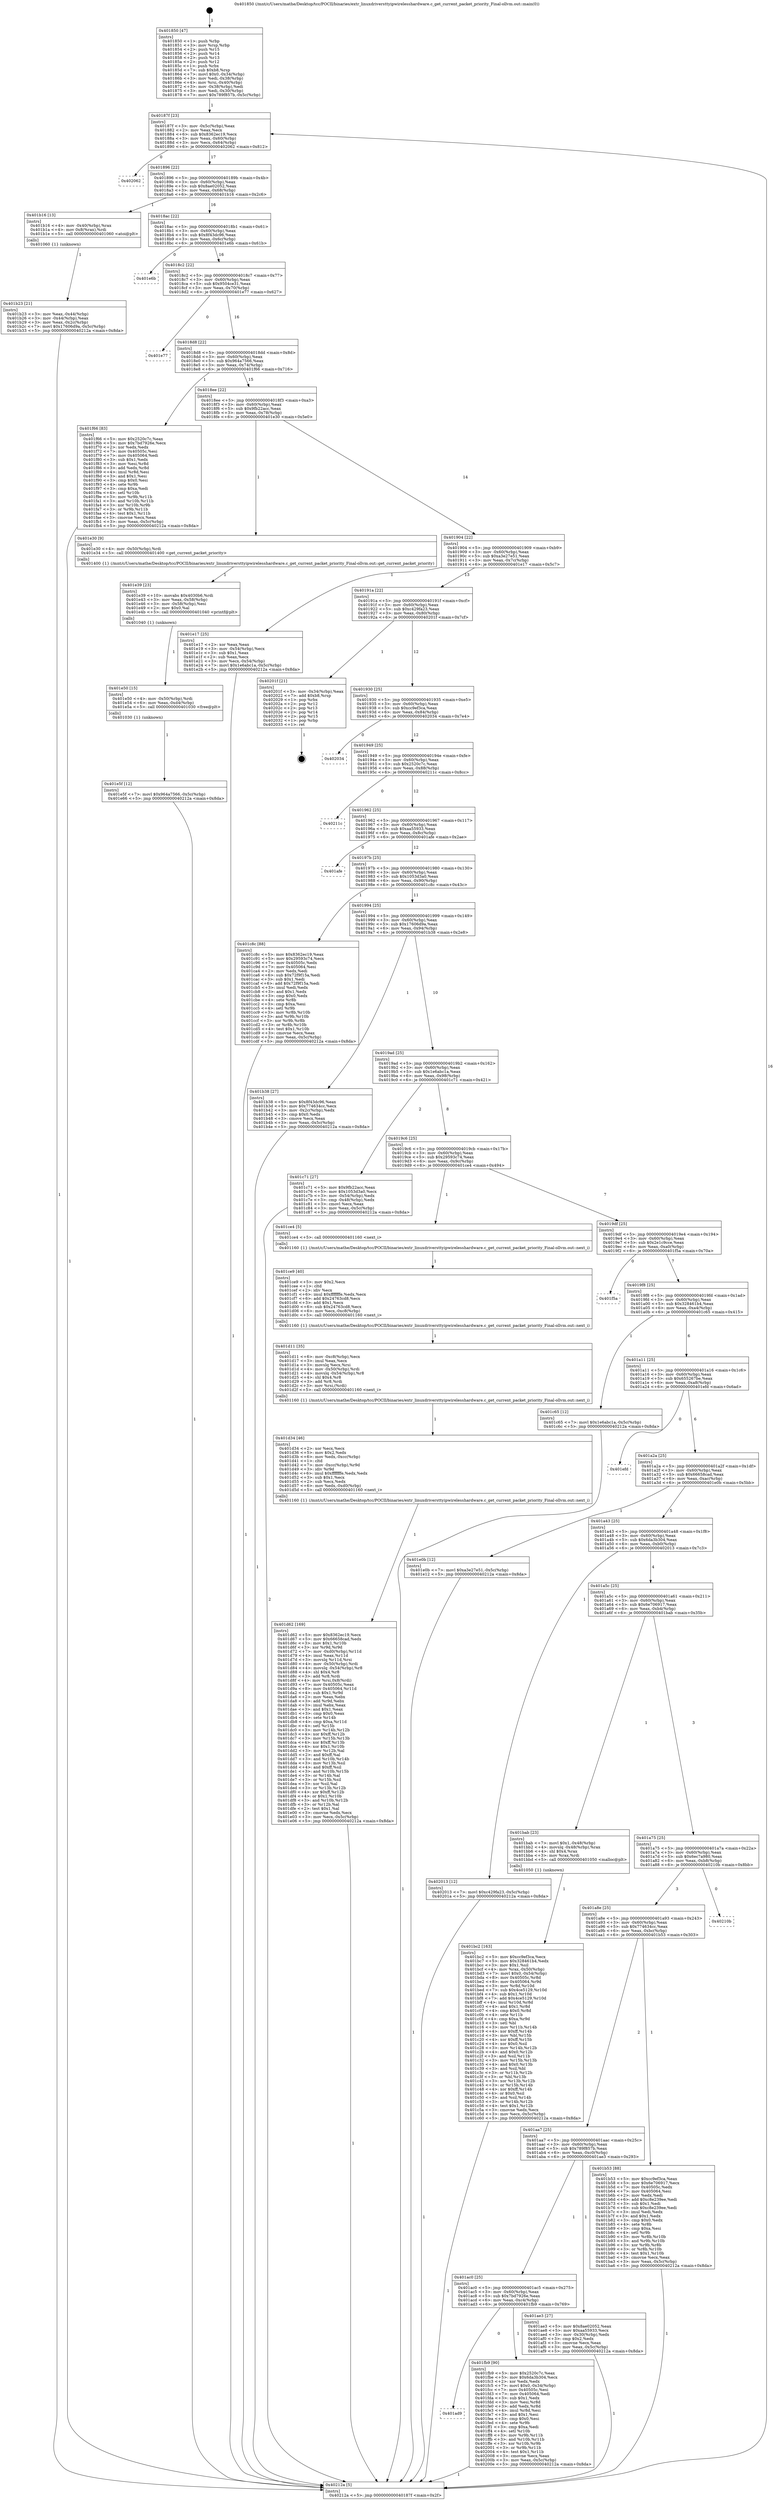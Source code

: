 digraph "0x401850" {
  label = "0x401850 (/mnt/c/Users/mathe/Desktop/tcc/POCII/binaries/extr_linuxdriversttyipwirelesshardware.c_get_current_packet_priority_Final-ollvm.out::main(0))"
  labelloc = "t"
  node[shape=record]

  Entry [label="",width=0.3,height=0.3,shape=circle,fillcolor=black,style=filled]
  "0x40187f" [label="{
     0x40187f [23]\l
     | [instrs]\l
     &nbsp;&nbsp;0x40187f \<+3\>: mov -0x5c(%rbp),%eax\l
     &nbsp;&nbsp;0x401882 \<+2\>: mov %eax,%ecx\l
     &nbsp;&nbsp;0x401884 \<+6\>: sub $0x8362ec19,%ecx\l
     &nbsp;&nbsp;0x40188a \<+3\>: mov %eax,-0x60(%rbp)\l
     &nbsp;&nbsp;0x40188d \<+3\>: mov %ecx,-0x64(%rbp)\l
     &nbsp;&nbsp;0x401890 \<+6\>: je 0000000000402062 \<main+0x812\>\l
  }"]
  "0x402062" [label="{
     0x402062\l
  }", style=dashed]
  "0x401896" [label="{
     0x401896 [22]\l
     | [instrs]\l
     &nbsp;&nbsp;0x401896 \<+5\>: jmp 000000000040189b \<main+0x4b\>\l
     &nbsp;&nbsp;0x40189b \<+3\>: mov -0x60(%rbp),%eax\l
     &nbsp;&nbsp;0x40189e \<+5\>: sub $0x8ae02052,%eax\l
     &nbsp;&nbsp;0x4018a3 \<+3\>: mov %eax,-0x68(%rbp)\l
     &nbsp;&nbsp;0x4018a6 \<+6\>: je 0000000000401b16 \<main+0x2c6\>\l
  }"]
  Exit [label="",width=0.3,height=0.3,shape=circle,fillcolor=black,style=filled,peripheries=2]
  "0x401b16" [label="{
     0x401b16 [13]\l
     | [instrs]\l
     &nbsp;&nbsp;0x401b16 \<+4\>: mov -0x40(%rbp),%rax\l
     &nbsp;&nbsp;0x401b1a \<+4\>: mov 0x8(%rax),%rdi\l
     &nbsp;&nbsp;0x401b1e \<+5\>: call 0000000000401060 \<atoi@plt\>\l
     | [calls]\l
     &nbsp;&nbsp;0x401060 \{1\} (unknown)\l
  }"]
  "0x4018ac" [label="{
     0x4018ac [22]\l
     | [instrs]\l
     &nbsp;&nbsp;0x4018ac \<+5\>: jmp 00000000004018b1 \<main+0x61\>\l
     &nbsp;&nbsp;0x4018b1 \<+3\>: mov -0x60(%rbp),%eax\l
     &nbsp;&nbsp;0x4018b4 \<+5\>: sub $0x8f43dc96,%eax\l
     &nbsp;&nbsp;0x4018b9 \<+3\>: mov %eax,-0x6c(%rbp)\l
     &nbsp;&nbsp;0x4018bc \<+6\>: je 0000000000401e6b \<main+0x61b\>\l
  }"]
  "0x401ad9" [label="{
     0x401ad9\l
  }", style=dashed]
  "0x401e6b" [label="{
     0x401e6b\l
  }", style=dashed]
  "0x4018c2" [label="{
     0x4018c2 [22]\l
     | [instrs]\l
     &nbsp;&nbsp;0x4018c2 \<+5\>: jmp 00000000004018c7 \<main+0x77\>\l
     &nbsp;&nbsp;0x4018c7 \<+3\>: mov -0x60(%rbp),%eax\l
     &nbsp;&nbsp;0x4018ca \<+5\>: sub $0x9504ce31,%eax\l
     &nbsp;&nbsp;0x4018cf \<+3\>: mov %eax,-0x70(%rbp)\l
     &nbsp;&nbsp;0x4018d2 \<+6\>: je 0000000000401e77 \<main+0x627\>\l
  }"]
  "0x401fb9" [label="{
     0x401fb9 [90]\l
     | [instrs]\l
     &nbsp;&nbsp;0x401fb9 \<+5\>: mov $0x2520c7c,%eax\l
     &nbsp;&nbsp;0x401fbe \<+5\>: mov $0x6da3b304,%ecx\l
     &nbsp;&nbsp;0x401fc3 \<+2\>: xor %edx,%edx\l
     &nbsp;&nbsp;0x401fc5 \<+7\>: movl $0x0,-0x34(%rbp)\l
     &nbsp;&nbsp;0x401fcc \<+7\>: mov 0x40505c,%esi\l
     &nbsp;&nbsp;0x401fd3 \<+7\>: mov 0x405064,%edi\l
     &nbsp;&nbsp;0x401fda \<+3\>: sub $0x1,%edx\l
     &nbsp;&nbsp;0x401fdd \<+3\>: mov %esi,%r8d\l
     &nbsp;&nbsp;0x401fe0 \<+3\>: add %edx,%r8d\l
     &nbsp;&nbsp;0x401fe3 \<+4\>: imul %r8d,%esi\l
     &nbsp;&nbsp;0x401fe7 \<+3\>: and $0x1,%esi\l
     &nbsp;&nbsp;0x401fea \<+3\>: cmp $0x0,%esi\l
     &nbsp;&nbsp;0x401fed \<+4\>: sete %r9b\l
     &nbsp;&nbsp;0x401ff1 \<+3\>: cmp $0xa,%edi\l
     &nbsp;&nbsp;0x401ff4 \<+4\>: setl %r10b\l
     &nbsp;&nbsp;0x401ff8 \<+3\>: mov %r9b,%r11b\l
     &nbsp;&nbsp;0x401ffb \<+3\>: and %r10b,%r11b\l
     &nbsp;&nbsp;0x401ffe \<+3\>: xor %r10b,%r9b\l
     &nbsp;&nbsp;0x402001 \<+3\>: or %r9b,%r11b\l
     &nbsp;&nbsp;0x402004 \<+4\>: test $0x1,%r11b\l
     &nbsp;&nbsp;0x402008 \<+3\>: cmovne %ecx,%eax\l
     &nbsp;&nbsp;0x40200b \<+3\>: mov %eax,-0x5c(%rbp)\l
     &nbsp;&nbsp;0x40200e \<+5\>: jmp 000000000040212a \<main+0x8da\>\l
  }"]
  "0x401e77" [label="{
     0x401e77\l
  }", style=dashed]
  "0x4018d8" [label="{
     0x4018d8 [22]\l
     | [instrs]\l
     &nbsp;&nbsp;0x4018d8 \<+5\>: jmp 00000000004018dd \<main+0x8d\>\l
     &nbsp;&nbsp;0x4018dd \<+3\>: mov -0x60(%rbp),%eax\l
     &nbsp;&nbsp;0x4018e0 \<+5\>: sub $0x964a7566,%eax\l
     &nbsp;&nbsp;0x4018e5 \<+3\>: mov %eax,-0x74(%rbp)\l
     &nbsp;&nbsp;0x4018e8 \<+6\>: je 0000000000401f66 \<main+0x716\>\l
  }"]
  "0x401e5f" [label="{
     0x401e5f [12]\l
     | [instrs]\l
     &nbsp;&nbsp;0x401e5f \<+7\>: movl $0x964a7566,-0x5c(%rbp)\l
     &nbsp;&nbsp;0x401e66 \<+5\>: jmp 000000000040212a \<main+0x8da\>\l
  }"]
  "0x401f66" [label="{
     0x401f66 [83]\l
     | [instrs]\l
     &nbsp;&nbsp;0x401f66 \<+5\>: mov $0x2520c7c,%eax\l
     &nbsp;&nbsp;0x401f6b \<+5\>: mov $0x7bd7926e,%ecx\l
     &nbsp;&nbsp;0x401f70 \<+2\>: xor %edx,%edx\l
     &nbsp;&nbsp;0x401f72 \<+7\>: mov 0x40505c,%esi\l
     &nbsp;&nbsp;0x401f79 \<+7\>: mov 0x405064,%edi\l
     &nbsp;&nbsp;0x401f80 \<+3\>: sub $0x1,%edx\l
     &nbsp;&nbsp;0x401f83 \<+3\>: mov %esi,%r8d\l
     &nbsp;&nbsp;0x401f86 \<+3\>: add %edx,%r8d\l
     &nbsp;&nbsp;0x401f89 \<+4\>: imul %r8d,%esi\l
     &nbsp;&nbsp;0x401f8d \<+3\>: and $0x1,%esi\l
     &nbsp;&nbsp;0x401f90 \<+3\>: cmp $0x0,%esi\l
     &nbsp;&nbsp;0x401f93 \<+4\>: sete %r9b\l
     &nbsp;&nbsp;0x401f97 \<+3\>: cmp $0xa,%edi\l
     &nbsp;&nbsp;0x401f9a \<+4\>: setl %r10b\l
     &nbsp;&nbsp;0x401f9e \<+3\>: mov %r9b,%r11b\l
     &nbsp;&nbsp;0x401fa1 \<+3\>: and %r10b,%r11b\l
     &nbsp;&nbsp;0x401fa4 \<+3\>: xor %r10b,%r9b\l
     &nbsp;&nbsp;0x401fa7 \<+3\>: or %r9b,%r11b\l
     &nbsp;&nbsp;0x401faa \<+4\>: test $0x1,%r11b\l
     &nbsp;&nbsp;0x401fae \<+3\>: cmovne %ecx,%eax\l
     &nbsp;&nbsp;0x401fb1 \<+3\>: mov %eax,-0x5c(%rbp)\l
     &nbsp;&nbsp;0x401fb4 \<+5\>: jmp 000000000040212a \<main+0x8da\>\l
  }"]
  "0x4018ee" [label="{
     0x4018ee [22]\l
     | [instrs]\l
     &nbsp;&nbsp;0x4018ee \<+5\>: jmp 00000000004018f3 \<main+0xa3\>\l
     &nbsp;&nbsp;0x4018f3 \<+3\>: mov -0x60(%rbp),%eax\l
     &nbsp;&nbsp;0x4018f6 \<+5\>: sub $0x9fb22acc,%eax\l
     &nbsp;&nbsp;0x4018fb \<+3\>: mov %eax,-0x78(%rbp)\l
     &nbsp;&nbsp;0x4018fe \<+6\>: je 0000000000401e30 \<main+0x5e0\>\l
  }"]
  "0x401e50" [label="{
     0x401e50 [15]\l
     | [instrs]\l
     &nbsp;&nbsp;0x401e50 \<+4\>: mov -0x50(%rbp),%rdi\l
     &nbsp;&nbsp;0x401e54 \<+6\>: mov %eax,-0xd4(%rbp)\l
     &nbsp;&nbsp;0x401e5a \<+5\>: call 0000000000401030 \<free@plt\>\l
     | [calls]\l
     &nbsp;&nbsp;0x401030 \{1\} (unknown)\l
  }"]
  "0x401e30" [label="{
     0x401e30 [9]\l
     | [instrs]\l
     &nbsp;&nbsp;0x401e30 \<+4\>: mov -0x50(%rbp),%rdi\l
     &nbsp;&nbsp;0x401e34 \<+5\>: call 0000000000401400 \<get_current_packet_priority\>\l
     | [calls]\l
     &nbsp;&nbsp;0x401400 \{1\} (/mnt/c/Users/mathe/Desktop/tcc/POCII/binaries/extr_linuxdriversttyipwirelesshardware.c_get_current_packet_priority_Final-ollvm.out::get_current_packet_priority)\l
  }"]
  "0x401904" [label="{
     0x401904 [22]\l
     | [instrs]\l
     &nbsp;&nbsp;0x401904 \<+5\>: jmp 0000000000401909 \<main+0xb9\>\l
     &nbsp;&nbsp;0x401909 \<+3\>: mov -0x60(%rbp),%eax\l
     &nbsp;&nbsp;0x40190c \<+5\>: sub $0xa3e27e51,%eax\l
     &nbsp;&nbsp;0x401911 \<+3\>: mov %eax,-0x7c(%rbp)\l
     &nbsp;&nbsp;0x401914 \<+6\>: je 0000000000401e17 \<main+0x5c7\>\l
  }"]
  "0x401e39" [label="{
     0x401e39 [23]\l
     | [instrs]\l
     &nbsp;&nbsp;0x401e39 \<+10\>: movabs $0x4030b6,%rdi\l
     &nbsp;&nbsp;0x401e43 \<+3\>: mov %eax,-0x58(%rbp)\l
     &nbsp;&nbsp;0x401e46 \<+3\>: mov -0x58(%rbp),%esi\l
     &nbsp;&nbsp;0x401e49 \<+2\>: mov $0x0,%al\l
     &nbsp;&nbsp;0x401e4b \<+5\>: call 0000000000401040 \<printf@plt\>\l
     | [calls]\l
     &nbsp;&nbsp;0x401040 \{1\} (unknown)\l
  }"]
  "0x401e17" [label="{
     0x401e17 [25]\l
     | [instrs]\l
     &nbsp;&nbsp;0x401e17 \<+2\>: xor %eax,%eax\l
     &nbsp;&nbsp;0x401e19 \<+3\>: mov -0x54(%rbp),%ecx\l
     &nbsp;&nbsp;0x401e1c \<+3\>: sub $0x1,%eax\l
     &nbsp;&nbsp;0x401e1f \<+2\>: sub %eax,%ecx\l
     &nbsp;&nbsp;0x401e21 \<+3\>: mov %ecx,-0x54(%rbp)\l
     &nbsp;&nbsp;0x401e24 \<+7\>: movl $0x1e6abc1a,-0x5c(%rbp)\l
     &nbsp;&nbsp;0x401e2b \<+5\>: jmp 000000000040212a \<main+0x8da\>\l
  }"]
  "0x40191a" [label="{
     0x40191a [22]\l
     | [instrs]\l
     &nbsp;&nbsp;0x40191a \<+5\>: jmp 000000000040191f \<main+0xcf\>\l
     &nbsp;&nbsp;0x40191f \<+3\>: mov -0x60(%rbp),%eax\l
     &nbsp;&nbsp;0x401922 \<+5\>: sub $0xc429fa23,%eax\l
     &nbsp;&nbsp;0x401927 \<+3\>: mov %eax,-0x80(%rbp)\l
     &nbsp;&nbsp;0x40192a \<+6\>: je 000000000040201f \<main+0x7cf\>\l
  }"]
  "0x401d62" [label="{
     0x401d62 [169]\l
     | [instrs]\l
     &nbsp;&nbsp;0x401d62 \<+5\>: mov $0x8362ec19,%ecx\l
     &nbsp;&nbsp;0x401d67 \<+5\>: mov $0x66658cad,%edx\l
     &nbsp;&nbsp;0x401d6c \<+3\>: mov $0x1,%r10b\l
     &nbsp;&nbsp;0x401d6f \<+3\>: xor %r9d,%r9d\l
     &nbsp;&nbsp;0x401d72 \<+7\>: mov -0xd0(%rbp),%r11d\l
     &nbsp;&nbsp;0x401d79 \<+4\>: imul %eax,%r11d\l
     &nbsp;&nbsp;0x401d7d \<+3\>: movslq %r11d,%rsi\l
     &nbsp;&nbsp;0x401d80 \<+4\>: mov -0x50(%rbp),%rdi\l
     &nbsp;&nbsp;0x401d84 \<+4\>: movslq -0x54(%rbp),%r8\l
     &nbsp;&nbsp;0x401d88 \<+4\>: shl $0x4,%r8\l
     &nbsp;&nbsp;0x401d8c \<+3\>: add %r8,%rdi\l
     &nbsp;&nbsp;0x401d8f \<+4\>: mov %rsi,0x8(%rdi)\l
     &nbsp;&nbsp;0x401d93 \<+7\>: mov 0x40505c,%eax\l
     &nbsp;&nbsp;0x401d9a \<+8\>: mov 0x405064,%r11d\l
     &nbsp;&nbsp;0x401da2 \<+4\>: sub $0x1,%r9d\l
     &nbsp;&nbsp;0x401da6 \<+2\>: mov %eax,%ebx\l
     &nbsp;&nbsp;0x401da8 \<+3\>: add %r9d,%ebx\l
     &nbsp;&nbsp;0x401dab \<+3\>: imul %ebx,%eax\l
     &nbsp;&nbsp;0x401dae \<+3\>: and $0x1,%eax\l
     &nbsp;&nbsp;0x401db1 \<+3\>: cmp $0x0,%eax\l
     &nbsp;&nbsp;0x401db4 \<+4\>: sete %r14b\l
     &nbsp;&nbsp;0x401db8 \<+4\>: cmp $0xa,%r11d\l
     &nbsp;&nbsp;0x401dbc \<+4\>: setl %r15b\l
     &nbsp;&nbsp;0x401dc0 \<+3\>: mov %r14b,%r12b\l
     &nbsp;&nbsp;0x401dc3 \<+4\>: xor $0xff,%r12b\l
     &nbsp;&nbsp;0x401dc7 \<+3\>: mov %r15b,%r13b\l
     &nbsp;&nbsp;0x401dca \<+4\>: xor $0xff,%r13b\l
     &nbsp;&nbsp;0x401dce \<+4\>: xor $0x1,%r10b\l
     &nbsp;&nbsp;0x401dd2 \<+3\>: mov %r12b,%al\l
     &nbsp;&nbsp;0x401dd5 \<+2\>: and $0xff,%al\l
     &nbsp;&nbsp;0x401dd7 \<+3\>: and %r10b,%r14b\l
     &nbsp;&nbsp;0x401dda \<+3\>: mov %r13b,%sil\l
     &nbsp;&nbsp;0x401ddd \<+4\>: and $0xff,%sil\l
     &nbsp;&nbsp;0x401de1 \<+3\>: and %r10b,%r15b\l
     &nbsp;&nbsp;0x401de4 \<+3\>: or %r14b,%al\l
     &nbsp;&nbsp;0x401de7 \<+3\>: or %r15b,%sil\l
     &nbsp;&nbsp;0x401dea \<+3\>: xor %sil,%al\l
     &nbsp;&nbsp;0x401ded \<+3\>: or %r13b,%r12b\l
     &nbsp;&nbsp;0x401df0 \<+4\>: xor $0xff,%r12b\l
     &nbsp;&nbsp;0x401df4 \<+4\>: or $0x1,%r10b\l
     &nbsp;&nbsp;0x401df8 \<+3\>: and %r10b,%r12b\l
     &nbsp;&nbsp;0x401dfb \<+3\>: or %r12b,%al\l
     &nbsp;&nbsp;0x401dfe \<+2\>: test $0x1,%al\l
     &nbsp;&nbsp;0x401e00 \<+3\>: cmovne %edx,%ecx\l
     &nbsp;&nbsp;0x401e03 \<+3\>: mov %ecx,-0x5c(%rbp)\l
     &nbsp;&nbsp;0x401e06 \<+5\>: jmp 000000000040212a \<main+0x8da\>\l
  }"]
  "0x40201f" [label="{
     0x40201f [21]\l
     | [instrs]\l
     &nbsp;&nbsp;0x40201f \<+3\>: mov -0x34(%rbp),%eax\l
     &nbsp;&nbsp;0x402022 \<+7\>: add $0xb8,%rsp\l
     &nbsp;&nbsp;0x402029 \<+1\>: pop %rbx\l
     &nbsp;&nbsp;0x40202a \<+2\>: pop %r12\l
     &nbsp;&nbsp;0x40202c \<+2\>: pop %r13\l
     &nbsp;&nbsp;0x40202e \<+2\>: pop %r14\l
     &nbsp;&nbsp;0x402030 \<+2\>: pop %r15\l
     &nbsp;&nbsp;0x402032 \<+1\>: pop %rbp\l
     &nbsp;&nbsp;0x402033 \<+1\>: ret\l
  }"]
  "0x401930" [label="{
     0x401930 [25]\l
     | [instrs]\l
     &nbsp;&nbsp;0x401930 \<+5\>: jmp 0000000000401935 \<main+0xe5\>\l
     &nbsp;&nbsp;0x401935 \<+3\>: mov -0x60(%rbp),%eax\l
     &nbsp;&nbsp;0x401938 \<+5\>: sub $0xcc9ef3ca,%eax\l
     &nbsp;&nbsp;0x40193d \<+6\>: mov %eax,-0x84(%rbp)\l
     &nbsp;&nbsp;0x401943 \<+6\>: je 0000000000402034 \<main+0x7e4\>\l
  }"]
  "0x401d34" [label="{
     0x401d34 [46]\l
     | [instrs]\l
     &nbsp;&nbsp;0x401d34 \<+2\>: xor %ecx,%ecx\l
     &nbsp;&nbsp;0x401d36 \<+5\>: mov $0x2,%edx\l
     &nbsp;&nbsp;0x401d3b \<+6\>: mov %edx,-0xcc(%rbp)\l
     &nbsp;&nbsp;0x401d41 \<+1\>: cltd\l
     &nbsp;&nbsp;0x401d42 \<+7\>: mov -0xcc(%rbp),%r9d\l
     &nbsp;&nbsp;0x401d49 \<+3\>: idiv %r9d\l
     &nbsp;&nbsp;0x401d4c \<+6\>: imul $0xfffffffe,%edx,%edx\l
     &nbsp;&nbsp;0x401d52 \<+3\>: sub $0x1,%ecx\l
     &nbsp;&nbsp;0x401d55 \<+2\>: sub %ecx,%edx\l
     &nbsp;&nbsp;0x401d57 \<+6\>: mov %edx,-0xd0(%rbp)\l
     &nbsp;&nbsp;0x401d5d \<+5\>: call 0000000000401160 \<next_i\>\l
     | [calls]\l
     &nbsp;&nbsp;0x401160 \{1\} (/mnt/c/Users/mathe/Desktop/tcc/POCII/binaries/extr_linuxdriversttyipwirelesshardware.c_get_current_packet_priority_Final-ollvm.out::next_i)\l
  }"]
  "0x402034" [label="{
     0x402034\l
  }", style=dashed]
  "0x401949" [label="{
     0x401949 [25]\l
     | [instrs]\l
     &nbsp;&nbsp;0x401949 \<+5\>: jmp 000000000040194e \<main+0xfe\>\l
     &nbsp;&nbsp;0x40194e \<+3\>: mov -0x60(%rbp),%eax\l
     &nbsp;&nbsp;0x401951 \<+5\>: sub $0x2520c7c,%eax\l
     &nbsp;&nbsp;0x401956 \<+6\>: mov %eax,-0x88(%rbp)\l
     &nbsp;&nbsp;0x40195c \<+6\>: je 000000000040211c \<main+0x8cc\>\l
  }"]
  "0x401d11" [label="{
     0x401d11 [35]\l
     | [instrs]\l
     &nbsp;&nbsp;0x401d11 \<+6\>: mov -0xc8(%rbp),%ecx\l
     &nbsp;&nbsp;0x401d17 \<+3\>: imul %eax,%ecx\l
     &nbsp;&nbsp;0x401d1a \<+3\>: movslq %ecx,%rsi\l
     &nbsp;&nbsp;0x401d1d \<+4\>: mov -0x50(%rbp),%rdi\l
     &nbsp;&nbsp;0x401d21 \<+4\>: movslq -0x54(%rbp),%r8\l
     &nbsp;&nbsp;0x401d25 \<+4\>: shl $0x4,%r8\l
     &nbsp;&nbsp;0x401d29 \<+3\>: add %r8,%rdi\l
     &nbsp;&nbsp;0x401d2c \<+3\>: mov %rsi,(%rdi)\l
     &nbsp;&nbsp;0x401d2f \<+5\>: call 0000000000401160 \<next_i\>\l
     | [calls]\l
     &nbsp;&nbsp;0x401160 \{1\} (/mnt/c/Users/mathe/Desktop/tcc/POCII/binaries/extr_linuxdriversttyipwirelesshardware.c_get_current_packet_priority_Final-ollvm.out::next_i)\l
  }"]
  "0x40211c" [label="{
     0x40211c\l
  }", style=dashed]
  "0x401962" [label="{
     0x401962 [25]\l
     | [instrs]\l
     &nbsp;&nbsp;0x401962 \<+5\>: jmp 0000000000401967 \<main+0x117\>\l
     &nbsp;&nbsp;0x401967 \<+3\>: mov -0x60(%rbp),%eax\l
     &nbsp;&nbsp;0x40196a \<+5\>: sub $0xaa55933,%eax\l
     &nbsp;&nbsp;0x40196f \<+6\>: mov %eax,-0x8c(%rbp)\l
     &nbsp;&nbsp;0x401975 \<+6\>: je 0000000000401afe \<main+0x2ae\>\l
  }"]
  "0x401ce9" [label="{
     0x401ce9 [40]\l
     | [instrs]\l
     &nbsp;&nbsp;0x401ce9 \<+5\>: mov $0x2,%ecx\l
     &nbsp;&nbsp;0x401cee \<+1\>: cltd\l
     &nbsp;&nbsp;0x401cef \<+2\>: idiv %ecx\l
     &nbsp;&nbsp;0x401cf1 \<+6\>: imul $0xfffffffe,%edx,%ecx\l
     &nbsp;&nbsp;0x401cf7 \<+6\>: add $0x24763cd8,%ecx\l
     &nbsp;&nbsp;0x401cfd \<+3\>: add $0x1,%ecx\l
     &nbsp;&nbsp;0x401d00 \<+6\>: sub $0x24763cd8,%ecx\l
     &nbsp;&nbsp;0x401d06 \<+6\>: mov %ecx,-0xc8(%rbp)\l
     &nbsp;&nbsp;0x401d0c \<+5\>: call 0000000000401160 \<next_i\>\l
     | [calls]\l
     &nbsp;&nbsp;0x401160 \{1\} (/mnt/c/Users/mathe/Desktop/tcc/POCII/binaries/extr_linuxdriversttyipwirelesshardware.c_get_current_packet_priority_Final-ollvm.out::next_i)\l
  }"]
  "0x401afe" [label="{
     0x401afe\l
  }", style=dashed]
  "0x40197b" [label="{
     0x40197b [25]\l
     | [instrs]\l
     &nbsp;&nbsp;0x40197b \<+5\>: jmp 0000000000401980 \<main+0x130\>\l
     &nbsp;&nbsp;0x401980 \<+3\>: mov -0x60(%rbp),%eax\l
     &nbsp;&nbsp;0x401983 \<+5\>: sub $0x1053d3a0,%eax\l
     &nbsp;&nbsp;0x401988 \<+6\>: mov %eax,-0x90(%rbp)\l
     &nbsp;&nbsp;0x40198e \<+6\>: je 0000000000401c8c \<main+0x43c\>\l
  }"]
  "0x401bc2" [label="{
     0x401bc2 [163]\l
     | [instrs]\l
     &nbsp;&nbsp;0x401bc2 \<+5\>: mov $0xcc9ef3ca,%ecx\l
     &nbsp;&nbsp;0x401bc7 \<+5\>: mov $0x328461b4,%edx\l
     &nbsp;&nbsp;0x401bcc \<+3\>: mov $0x1,%sil\l
     &nbsp;&nbsp;0x401bcf \<+4\>: mov %rax,-0x50(%rbp)\l
     &nbsp;&nbsp;0x401bd3 \<+7\>: movl $0x0,-0x54(%rbp)\l
     &nbsp;&nbsp;0x401bda \<+8\>: mov 0x40505c,%r8d\l
     &nbsp;&nbsp;0x401be2 \<+8\>: mov 0x405064,%r9d\l
     &nbsp;&nbsp;0x401bea \<+3\>: mov %r8d,%r10d\l
     &nbsp;&nbsp;0x401bed \<+7\>: sub $0x4ce5129,%r10d\l
     &nbsp;&nbsp;0x401bf4 \<+4\>: sub $0x1,%r10d\l
     &nbsp;&nbsp;0x401bf8 \<+7\>: add $0x4ce5129,%r10d\l
     &nbsp;&nbsp;0x401bff \<+4\>: imul %r10d,%r8d\l
     &nbsp;&nbsp;0x401c03 \<+4\>: and $0x1,%r8d\l
     &nbsp;&nbsp;0x401c07 \<+4\>: cmp $0x0,%r8d\l
     &nbsp;&nbsp;0x401c0b \<+4\>: sete %r11b\l
     &nbsp;&nbsp;0x401c0f \<+4\>: cmp $0xa,%r9d\l
     &nbsp;&nbsp;0x401c13 \<+3\>: setl %bl\l
     &nbsp;&nbsp;0x401c16 \<+3\>: mov %r11b,%r14b\l
     &nbsp;&nbsp;0x401c19 \<+4\>: xor $0xff,%r14b\l
     &nbsp;&nbsp;0x401c1d \<+3\>: mov %bl,%r15b\l
     &nbsp;&nbsp;0x401c20 \<+4\>: xor $0xff,%r15b\l
     &nbsp;&nbsp;0x401c24 \<+4\>: xor $0x0,%sil\l
     &nbsp;&nbsp;0x401c28 \<+3\>: mov %r14b,%r12b\l
     &nbsp;&nbsp;0x401c2b \<+4\>: and $0x0,%r12b\l
     &nbsp;&nbsp;0x401c2f \<+3\>: and %sil,%r11b\l
     &nbsp;&nbsp;0x401c32 \<+3\>: mov %r15b,%r13b\l
     &nbsp;&nbsp;0x401c35 \<+4\>: and $0x0,%r13b\l
     &nbsp;&nbsp;0x401c39 \<+3\>: and %sil,%bl\l
     &nbsp;&nbsp;0x401c3c \<+3\>: or %r11b,%r12b\l
     &nbsp;&nbsp;0x401c3f \<+3\>: or %bl,%r13b\l
     &nbsp;&nbsp;0x401c42 \<+3\>: xor %r13b,%r12b\l
     &nbsp;&nbsp;0x401c45 \<+3\>: or %r15b,%r14b\l
     &nbsp;&nbsp;0x401c48 \<+4\>: xor $0xff,%r14b\l
     &nbsp;&nbsp;0x401c4c \<+4\>: or $0x0,%sil\l
     &nbsp;&nbsp;0x401c50 \<+3\>: and %sil,%r14b\l
     &nbsp;&nbsp;0x401c53 \<+3\>: or %r14b,%r12b\l
     &nbsp;&nbsp;0x401c56 \<+4\>: test $0x1,%r12b\l
     &nbsp;&nbsp;0x401c5a \<+3\>: cmovne %edx,%ecx\l
     &nbsp;&nbsp;0x401c5d \<+3\>: mov %ecx,-0x5c(%rbp)\l
     &nbsp;&nbsp;0x401c60 \<+5\>: jmp 000000000040212a \<main+0x8da\>\l
  }"]
  "0x401c8c" [label="{
     0x401c8c [88]\l
     | [instrs]\l
     &nbsp;&nbsp;0x401c8c \<+5\>: mov $0x8362ec19,%eax\l
     &nbsp;&nbsp;0x401c91 \<+5\>: mov $0x29593c74,%ecx\l
     &nbsp;&nbsp;0x401c96 \<+7\>: mov 0x40505c,%edx\l
     &nbsp;&nbsp;0x401c9d \<+7\>: mov 0x405064,%esi\l
     &nbsp;&nbsp;0x401ca4 \<+2\>: mov %edx,%edi\l
     &nbsp;&nbsp;0x401ca6 \<+6\>: sub $0x72f9f15a,%edi\l
     &nbsp;&nbsp;0x401cac \<+3\>: sub $0x1,%edi\l
     &nbsp;&nbsp;0x401caf \<+6\>: add $0x72f9f15a,%edi\l
     &nbsp;&nbsp;0x401cb5 \<+3\>: imul %edi,%edx\l
     &nbsp;&nbsp;0x401cb8 \<+3\>: and $0x1,%edx\l
     &nbsp;&nbsp;0x401cbb \<+3\>: cmp $0x0,%edx\l
     &nbsp;&nbsp;0x401cbe \<+4\>: sete %r8b\l
     &nbsp;&nbsp;0x401cc2 \<+3\>: cmp $0xa,%esi\l
     &nbsp;&nbsp;0x401cc5 \<+4\>: setl %r9b\l
     &nbsp;&nbsp;0x401cc9 \<+3\>: mov %r8b,%r10b\l
     &nbsp;&nbsp;0x401ccc \<+3\>: and %r9b,%r10b\l
     &nbsp;&nbsp;0x401ccf \<+3\>: xor %r9b,%r8b\l
     &nbsp;&nbsp;0x401cd2 \<+3\>: or %r8b,%r10b\l
     &nbsp;&nbsp;0x401cd5 \<+4\>: test $0x1,%r10b\l
     &nbsp;&nbsp;0x401cd9 \<+3\>: cmovne %ecx,%eax\l
     &nbsp;&nbsp;0x401cdc \<+3\>: mov %eax,-0x5c(%rbp)\l
     &nbsp;&nbsp;0x401cdf \<+5\>: jmp 000000000040212a \<main+0x8da\>\l
  }"]
  "0x401994" [label="{
     0x401994 [25]\l
     | [instrs]\l
     &nbsp;&nbsp;0x401994 \<+5\>: jmp 0000000000401999 \<main+0x149\>\l
     &nbsp;&nbsp;0x401999 \<+3\>: mov -0x60(%rbp),%eax\l
     &nbsp;&nbsp;0x40199c \<+5\>: sub $0x17606d9a,%eax\l
     &nbsp;&nbsp;0x4019a1 \<+6\>: mov %eax,-0x94(%rbp)\l
     &nbsp;&nbsp;0x4019a7 \<+6\>: je 0000000000401b38 \<main+0x2e8\>\l
  }"]
  "0x401b23" [label="{
     0x401b23 [21]\l
     | [instrs]\l
     &nbsp;&nbsp;0x401b23 \<+3\>: mov %eax,-0x44(%rbp)\l
     &nbsp;&nbsp;0x401b26 \<+3\>: mov -0x44(%rbp),%eax\l
     &nbsp;&nbsp;0x401b29 \<+3\>: mov %eax,-0x2c(%rbp)\l
     &nbsp;&nbsp;0x401b2c \<+7\>: movl $0x17606d9a,-0x5c(%rbp)\l
     &nbsp;&nbsp;0x401b33 \<+5\>: jmp 000000000040212a \<main+0x8da\>\l
  }"]
  "0x401b38" [label="{
     0x401b38 [27]\l
     | [instrs]\l
     &nbsp;&nbsp;0x401b38 \<+5\>: mov $0x8f43dc96,%eax\l
     &nbsp;&nbsp;0x401b3d \<+5\>: mov $0x774634cc,%ecx\l
     &nbsp;&nbsp;0x401b42 \<+3\>: mov -0x2c(%rbp),%edx\l
     &nbsp;&nbsp;0x401b45 \<+3\>: cmp $0x0,%edx\l
     &nbsp;&nbsp;0x401b48 \<+3\>: cmove %ecx,%eax\l
     &nbsp;&nbsp;0x401b4b \<+3\>: mov %eax,-0x5c(%rbp)\l
     &nbsp;&nbsp;0x401b4e \<+5\>: jmp 000000000040212a \<main+0x8da\>\l
  }"]
  "0x4019ad" [label="{
     0x4019ad [25]\l
     | [instrs]\l
     &nbsp;&nbsp;0x4019ad \<+5\>: jmp 00000000004019b2 \<main+0x162\>\l
     &nbsp;&nbsp;0x4019b2 \<+3\>: mov -0x60(%rbp),%eax\l
     &nbsp;&nbsp;0x4019b5 \<+5\>: sub $0x1e6abc1a,%eax\l
     &nbsp;&nbsp;0x4019ba \<+6\>: mov %eax,-0x98(%rbp)\l
     &nbsp;&nbsp;0x4019c0 \<+6\>: je 0000000000401c71 \<main+0x421\>\l
  }"]
  "0x401850" [label="{
     0x401850 [47]\l
     | [instrs]\l
     &nbsp;&nbsp;0x401850 \<+1\>: push %rbp\l
     &nbsp;&nbsp;0x401851 \<+3\>: mov %rsp,%rbp\l
     &nbsp;&nbsp;0x401854 \<+2\>: push %r15\l
     &nbsp;&nbsp;0x401856 \<+2\>: push %r14\l
     &nbsp;&nbsp;0x401858 \<+2\>: push %r13\l
     &nbsp;&nbsp;0x40185a \<+2\>: push %r12\l
     &nbsp;&nbsp;0x40185c \<+1\>: push %rbx\l
     &nbsp;&nbsp;0x40185d \<+7\>: sub $0xb8,%rsp\l
     &nbsp;&nbsp;0x401864 \<+7\>: movl $0x0,-0x34(%rbp)\l
     &nbsp;&nbsp;0x40186b \<+3\>: mov %edi,-0x38(%rbp)\l
     &nbsp;&nbsp;0x40186e \<+4\>: mov %rsi,-0x40(%rbp)\l
     &nbsp;&nbsp;0x401872 \<+3\>: mov -0x38(%rbp),%edi\l
     &nbsp;&nbsp;0x401875 \<+3\>: mov %edi,-0x30(%rbp)\l
     &nbsp;&nbsp;0x401878 \<+7\>: movl $0x789f857b,-0x5c(%rbp)\l
  }"]
  "0x401c71" [label="{
     0x401c71 [27]\l
     | [instrs]\l
     &nbsp;&nbsp;0x401c71 \<+5\>: mov $0x9fb22acc,%eax\l
     &nbsp;&nbsp;0x401c76 \<+5\>: mov $0x1053d3a0,%ecx\l
     &nbsp;&nbsp;0x401c7b \<+3\>: mov -0x54(%rbp),%edx\l
     &nbsp;&nbsp;0x401c7e \<+3\>: cmp -0x48(%rbp),%edx\l
     &nbsp;&nbsp;0x401c81 \<+3\>: cmovl %ecx,%eax\l
     &nbsp;&nbsp;0x401c84 \<+3\>: mov %eax,-0x5c(%rbp)\l
     &nbsp;&nbsp;0x401c87 \<+5\>: jmp 000000000040212a \<main+0x8da\>\l
  }"]
  "0x4019c6" [label="{
     0x4019c6 [25]\l
     | [instrs]\l
     &nbsp;&nbsp;0x4019c6 \<+5\>: jmp 00000000004019cb \<main+0x17b\>\l
     &nbsp;&nbsp;0x4019cb \<+3\>: mov -0x60(%rbp),%eax\l
     &nbsp;&nbsp;0x4019ce \<+5\>: sub $0x29593c74,%eax\l
     &nbsp;&nbsp;0x4019d3 \<+6\>: mov %eax,-0x9c(%rbp)\l
     &nbsp;&nbsp;0x4019d9 \<+6\>: je 0000000000401ce4 \<main+0x494\>\l
  }"]
  "0x40212a" [label="{
     0x40212a [5]\l
     | [instrs]\l
     &nbsp;&nbsp;0x40212a \<+5\>: jmp 000000000040187f \<main+0x2f\>\l
  }"]
  "0x401ce4" [label="{
     0x401ce4 [5]\l
     | [instrs]\l
     &nbsp;&nbsp;0x401ce4 \<+5\>: call 0000000000401160 \<next_i\>\l
     | [calls]\l
     &nbsp;&nbsp;0x401160 \{1\} (/mnt/c/Users/mathe/Desktop/tcc/POCII/binaries/extr_linuxdriversttyipwirelesshardware.c_get_current_packet_priority_Final-ollvm.out::next_i)\l
  }"]
  "0x4019df" [label="{
     0x4019df [25]\l
     | [instrs]\l
     &nbsp;&nbsp;0x4019df \<+5\>: jmp 00000000004019e4 \<main+0x194\>\l
     &nbsp;&nbsp;0x4019e4 \<+3\>: mov -0x60(%rbp),%eax\l
     &nbsp;&nbsp;0x4019e7 \<+5\>: sub $0x2e1c9cce,%eax\l
     &nbsp;&nbsp;0x4019ec \<+6\>: mov %eax,-0xa0(%rbp)\l
     &nbsp;&nbsp;0x4019f2 \<+6\>: je 0000000000401f5a \<main+0x70a\>\l
  }"]
  "0x401ac0" [label="{
     0x401ac0 [25]\l
     | [instrs]\l
     &nbsp;&nbsp;0x401ac0 \<+5\>: jmp 0000000000401ac5 \<main+0x275\>\l
     &nbsp;&nbsp;0x401ac5 \<+3\>: mov -0x60(%rbp),%eax\l
     &nbsp;&nbsp;0x401ac8 \<+5\>: sub $0x7bd7926e,%eax\l
     &nbsp;&nbsp;0x401acd \<+6\>: mov %eax,-0xc4(%rbp)\l
     &nbsp;&nbsp;0x401ad3 \<+6\>: je 0000000000401fb9 \<main+0x769\>\l
  }"]
  "0x401f5a" [label="{
     0x401f5a\l
  }", style=dashed]
  "0x4019f8" [label="{
     0x4019f8 [25]\l
     | [instrs]\l
     &nbsp;&nbsp;0x4019f8 \<+5\>: jmp 00000000004019fd \<main+0x1ad\>\l
     &nbsp;&nbsp;0x4019fd \<+3\>: mov -0x60(%rbp),%eax\l
     &nbsp;&nbsp;0x401a00 \<+5\>: sub $0x328461b4,%eax\l
     &nbsp;&nbsp;0x401a05 \<+6\>: mov %eax,-0xa4(%rbp)\l
     &nbsp;&nbsp;0x401a0b \<+6\>: je 0000000000401c65 \<main+0x415\>\l
  }"]
  "0x401ae3" [label="{
     0x401ae3 [27]\l
     | [instrs]\l
     &nbsp;&nbsp;0x401ae3 \<+5\>: mov $0x8ae02052,%eax\l
     &nbsp;&nbsp;0x401ae8 \<+5\>: mov $0xaa55933,%ecx\l
     &nbsp;&nbsp;0x401aed \<+3\>: mov -0x30(%rbp),%edx\l
     &nbsp;&nbsp;0x401af0 \<+3\>: cmp $0x2,%edx\l
     &nbsp;&nbsp;0x401af3 \<+3\>: cmovne %ecx,%eax\l
     &nbsp;&nbsp;0x401af6 \<+3\>: mov %eax,-0x5c(%rbp)\l
     &nbsp;&nbsp;0x401af9 \<+5\>: jmp 000000000040212a \<main+0x8da\>\l
  }"]
  "0x401c65" [label="{
     0x401c65 [12]\l
     | [instrs]\l
     &nbsp;&nbsp;0x401c65 \<+7\>: movl $0x1e6abc1a,-0x5c(%rbp)\l
     &nbsp;&nbsp;0x401c6c \<+5\>: jmp 000000000040212a \<main+0x8da\>\l
  }"]
  "0x401a11" [label="{
     0x401a11 [25]\l
     | [instrs]\l
     &nbsp;&nbsp;0x401a11 \<+5\>: jmp 0000000000401a16 \<main+0x1c6\>\l
     &nbsp;&nbsp;0x401a16 \<+3\>: mov -0x60(%rbp),%eax\l
     &nbsp;&nbsp;0x401a19 \<+5\>: sub $0x655267be,%eax\l
     &nbsp;&nbsp;0x401a1e \<+6\>: mov %eax,-0xa8(%rbp)\l
     &nbsp;&nbsp;0x401a24 \<+6\>: je 0000000000401efd \<main+0x6ad\>\l
  }"]
  "0x401aa7" [label="{
     0x401aa7 [25]\l
     | [instrs]\l
     &nbsp;&nbsp;0x401aa7 \<+5\>: jmp 0000000000401aac \<main+0x25c\>\l
     &nbsp;&nbsp;0x401aac \<+3\>: mov -0x60(%rbp),%eax\l
     &nbsp;&nbsp;0x401aaf \<+5\>: sub $0x789f857b,%eax\l
     &nbsp;&nbsp;0x401ab4 \<+6\>: mov %eax,-0xc0(%rbp)\l
     &nbsp;&nbsp;0x401aba \<+6\>: je 0000000000401ae3 \<main+0x293\>\l
  }"]
  "0x401efd" [label="{
     0x401efd\l
  }", style=dashed]
  "0x401a2a" [label="{
     0x401a2a [25]\l
     | [instrs]\l
     &nbsp;&nbsp;0x401a2a \<+5\>: jmp 0000000000401a2f \<main+0x1df\>\l
     &nbsp;&nbsp;0x401a2f \<+3\>: mov -0x60(%rbp),%eax\l
     &nbsp;&nbsp;0x401a32 \<+5\>: sub $0x66658cad,%eax\l
     &nbsp;&nbsp;0x401a37 \<+6\>: mov %eax,-0xac(%rbp)\l
     &nbsp;&nbsp;0x401a3d \<+6\>: je 0000000000401e0b \<main+0x5bb\>\l
  }"]
  "0x401b53" [label="{
     0x401b53 [88]\l
     | [instrs]\l
     &nbsp;&nbsp;0x401b53 \<+5\>: mov $0xcc9ef3ca,%eax\l
     &nbsp;&nbsp;0x401b58 \<+5\>: mov $0x6e706917,%ecx\l
     &nbsp;&nbsp;0x401b5d \<+7\>: mov 0x40505c,%edx\l
     &nbsp;&nbsp;0x401b64 \<+7\>: mov 0x405064,%esi\l
     &nbsp;&nbsp;0x401b6b \<+2\>: mov %edx,%edi\l
     &nbsp;&nbsp;0x401b6d \<+6\>: add $0xc8e239ee,%edi\l
     &nbsp;&nbsp;0x401b73 \<+3\>: sub $0x1,%edi\l
     &nbsp;&nbsp;0x401b76 \<+6\>: sub $0xc8e239ee,%edi\l
     &nbsp;&nbsp;0x401b7c \<+3\>: imul %edi,%edx\l
     &nbsp;&nbsp;0x401b7f \<+3\>: and $0x1,%edx\l
     &nbsp;&nbsp;0x401b82 \<+3\>: cmp $0x0,%edx\l
     &nbsp;&nbsp;0x401b85 \<+4\>: sete %r8b\l
     &nbsp;&nbsp;0x401b89 \<+3\>: cmp $0xa,%esi\l
     &nbsp;&nbsp;0x401b8c \<+4\>: setl %r9b\l
     &nbsp;&nbsp;0x401b90 \<+3\>: mov %r8b,%r10b\l
     &nbsp;&nbsp;0x401b93 \<+3\>: and %r9b,%r10b\l
     &nbsp;&nbsp;0x401b96 \<+3\>: xor %r9b,%r8b\l
     &nbsp;&nbsp;0x401b99 \<+3\>: or %r8b,%r10b\l
     &nbsp;&nbsp;0x401b9c \<+4\>: test $0x1,%r10b\l
     &nbsp;&nbsp;0x401ba0 \<+3\>: cmovne %ecx,%eax\l
     &nbsp;&nbsp;0x401ba3 \<+3\>: mov %eax,-0x5c(%rbp)\l
     &nbsp;&nbsp;0x401ba6 \<+5\>: jmp 000000000040212a \<main+0x8da\>\l
  }"]
  "0x401e0b" [label="{
     0x401e0b [12]\l
     | [instrs]\l
     &nbsp;&nbsp;0x401e0b \<+7\>: movl $0xa3e27e51,-0x5c(%rbp)\l
     &nbsp;&nbsp;0x401e12 \<+5\>: jmp 000000000040212a \<main+0x8da\>\l
  }"]
  "0x401a43" [label="{
     0x401a43 [25]\l
     | [instrs]\l
     &nbsp;&nbsp;0x401a43 \<+5\>: jmp 0000000000401a48 \<main+0x1f8\>\l
     &nbsp;&nbsp;0x401a48 \<+3\>: mov -0x60(%rbp),%eax\l
     &nbsp;&nbsp;0x401a4b \<+5\>: sub $0x6da3b304,%eax\l
     &nbsp;&nbsp;0x401a50 \<+6\>: mov %eax,-0xb0(%rbp)\l
     &nbsp;&nbsp;0x401a56 \<+6\>: je 0000000000402013 \<main+0x7c3\>\l
  }"]
  "0x401a8e" [label="{
     0x401a8e [25]\l
     | [instrs]\l
     &nbsp;&nbsp;0x401a8e \<+5\>: jmp 0000000000401a93 \<main+0x243\>\l
     &nbsp;&nbsp;0x401a93 \<+3\>: mov -0x60(%rbp),%eax\l
     &nbsp;&nbsp;0x401a96 \<+5\>: sub $0x774634cc,%eax\l
     &nbsp;&nbsp;0x401a9b \<+6\>: mov %eax,-0xbc(%rbp)\l
     &nbsp;&nbsp;0x401aa1 \<+6\>: je 0000000000401b53 \<main+0x303\>\l
  }"]
  "0x402013" [label="{
     0x402013 [12]\l
     | [instrs]\l
     &nbsp;&nbsp;0x402013 \<+7\>: movl $0xc429fa23,-0x5c(%rbp)\l
     &nbsp;&nbsp;0x40201a \<+5\>: jmp 000000000040212a \<main+0x8da\>\l
  }"]
  "0x401a5c" [label="{
     0x401a5c [25]\l
     | [instrs]\l
     &nbsp;&nbsp;0x401a5c \<+5\>: jmp 0000000000401a61 \<main+0x211\>\l
     &nbsp;&nbsp;0x401a61 \<+3\>: mov -0x60(%rbp),%eax\l
     &nbsp;&nbsp;0x401a64 \<+5\>: sub $0x6e706917,%eax\l
     &nbsp;&nbsp;0x401a69 \<+6\>: mov %eax,-0xb4(%rbp)\l
     &nbsp;&nbsp;0x401a6f \<+6\>: je 0000000000401bab \<main+0x35b\>\l
  }"]
  "0x40210b" [label="{
     0x40210b\l
  }", style=dashed]
  "0x401bab" [label="{
     0x401bab [23]\l
     | [instrs]\l
     &nbsp;&nbsp;0x401bab \<+7\>: movl $0x1,-0x48(%rbp)\l
     &nbsp;&nbsp;0x401bb2 \<+4\>: movslq -0x48(%rbp),%rax\l
     &nbsp;&nbsp;0x401bb6 \<+4\>: shl $0x4,%rax\l
     &nbsp;&nbsp;0x401bba \<+3\>: mov %rax,%rdi\l
     &nbsp;&nbsp;0x401bbd \<+5\>: call 0000000000401050 \<malloc@plt\>\l
     | [calls]\l
     &nbsp;&nbsp;0x401050 \{1\} (unknown)\l
  }"]
  "0x401a75" [label="{
     0x401a75 [25]\l
     | [instrs]\l
     &nbsp;&nbsp;0x401a75 \<+5\>: jmp 0000000000401a7a \<main+0x22a\>\l
     &nbsp;&nbsp;0x401a7a \<+3\>: mov -0x60(%rbp),%eax\l
     &nbsp;&nbsp;0x401a7d \<+5\>: sub $0x6ec7a980,%eax\l
     &nbsp;&nbsp;0x401a82 \<+6\>: mov %eax,-0xb8(%rbp)\l
     &nbsp;&nbsp;0x401a88 \<+6\>: je 000000000040210b \<main+0x8bb\>\l
  }"]
  Entry -> "0x401850" [label=" 1"]
  "0x40187f" -> "0x402062" [label=" 0"]
  "0x40187f" -> "0x401896" [label=" 17"]
  "0x40201f" -> Exit [label=" 1"]
  "0x401896" -> "0x401b16" [label=" 1"]
  "0x401896" -> "0x4018ac" [label=" 16"]
  "0x402013" -> "0x40212a" [label=" 1"]
  "0x4018ac" -> "0x401e6b" [label=" 0"]
  "0x4018ac" -> "0x4018c2" [label=" 16"]
  "0x401fb9" -> "0x40212a" [label=" 1"]
  "0x4018c2" -> "0x401e77" [label=" 0"]
  "0x4018c2" -> "0x4018d8" [label=" 16"]
  "0x401ac0" -> "0x401ad9" [label=" 0"]
  "0x4018d8" -> "0x401f66" [label=" 1"]
  "0x4018d8" -> "0x4018ee" [label=" 15"]
  "0x401ac0" -> "0x401fb9" [label=" 1"]
  "0x4018ee" -> "0x401e30" [label=" 1"]
  "0x4018ee" -> "0x401904" [label=" 14"]
  "0x401f66" -> "0x40212a" [label=" 1"]
  "0x401904" -> "0x401e17" [label=" 1"]
  "0x401904" -> "0x40191a" [label=" 13"]
  "0x401e5f" -> "0x40212a" [label=" 1"]
  "0x40191a" -> "0x40201f" [label=" 1"]
  "0x40191a" -> "0x401930" [label=" 12"]
  "0x401e50" -> "0x401e5f" [label=" 1"]
  "0x401930" -> "0x402034" [label=" 0"]
  "0x401930" -> "0x401949" [label=" 12"]
  "0x401e39" -> "0x401e50" [label=" 1"]
  "0x401949" -> "0x40211c" [label=" 0"]
  "0x401949" -> "0x401962" [label=" 12"]
  "0x401e30" -> "0x401e39" [label=" 1"]
  "0x401962" -> "0x401afe" [label=" 0"]
  "0x401962" -> "0x40197b" [label=" 12"]
  "0x401e17" -> "0x40212a" [label=" 1"]
  "0x40197b" -> "0x401c8c" [label=" 1"]
  "0x40197b" -> "0x401994" [label=" 11"]
  "0x401e0b" -> "0x40212a" [label=" 1"]
  "0x401994" -> "0x401b38" [label=" 1"]
  "0x401994" -> "0x4019ad" [label=" 10"]
  "0x401d62" -> "0x40212a" [label=" 1"]
  "0x4019ad" -> "0x401c71" [label=" 2"]
  "0x4019ad" -> "0x4019c6" [label=" 8"]
  "0x401d34" -> "0x401d62" [label=" 1"]
  "0x4019c6" -> "0x401ce4" [label=" 1"]
  "0x4019c6" -> "0x4019df" [label=" 7"]
  "0x401d11" -> "0x401d34" [label=" 1"]
  "0x4019df" -> "0x401f5a" [label=" 0"]
  "0x4019df" -> "0x4019f8" [label=" 7"]
  "0x401ce9" -> "0x401d11" [label=" 1"]
  "0x4019f8" -> "0x401c65" [label=" 1"]
  "0x4019f8" -> "0x401a11" [label=" 6"]
  "0x401ce4" -> "0x401ce9" [label=" 1"]
  "0x401a11" -> "0x401efd" [label=" 0"]
  "0x401a11" -> "0x401a2a" [label=" 6"]
  "0x401c71" -> "0x40212a" [label=" 2"]
  "0x401a2a" -> "0x401e0b" [label=" 1"]
  "0x401a2a" -> "0x401a43" [label=" 5"]
  "0x401c65" -> "0x40212a" [label=" 1"]
  "0x401a43" -> "0x402013" [label=" 1"]
  "0x401a43" -> "0x401a5c" [label=" 4"]
  "0x401bab" -> "0x401bc2" [label=" 1"]
  "0x401a5c" -> "0x401bab" [label=" 1"]
  "0x401a5c" -> "0x401a75" [label=" 3"]
  "0x401b53" -> "0x40212a" [label=" 1"]
  "0x401a75" -> "0x40210b" [label=" 0"]
  "0x401a75" -> "0x401a8e" [label=" 3"]
  "0x401bc2" -> "0x40212a" [label=" 1"]
  "0x401a8e" -> "0x401b53" [label=" 1"]
  "0x401a8e" -> "0x401aa7" [label=" 2"]
  "0x401c8c" -> "0x40212a" [label=" 1"]
  "0x401aa7" -> "0x401ae3" [label=" 1"]
  "0x401aa7" -> "0x401ac0" [label=" 1"]
  "0x401ae3" -> "0x40212a" [label=" 1"]
  "0x401850" -> "0x40187f" [label=" 1"]
  "0x40212a" -> "0x40187f" [label=" 16"]
  "0x401b16" -> "0x401b23" [label=" 1"]
  "0x401b23" -> "0x40212a" [label=" 1"]
  "0x401b38" -> "0x40212a" [label=" 1"]
}
